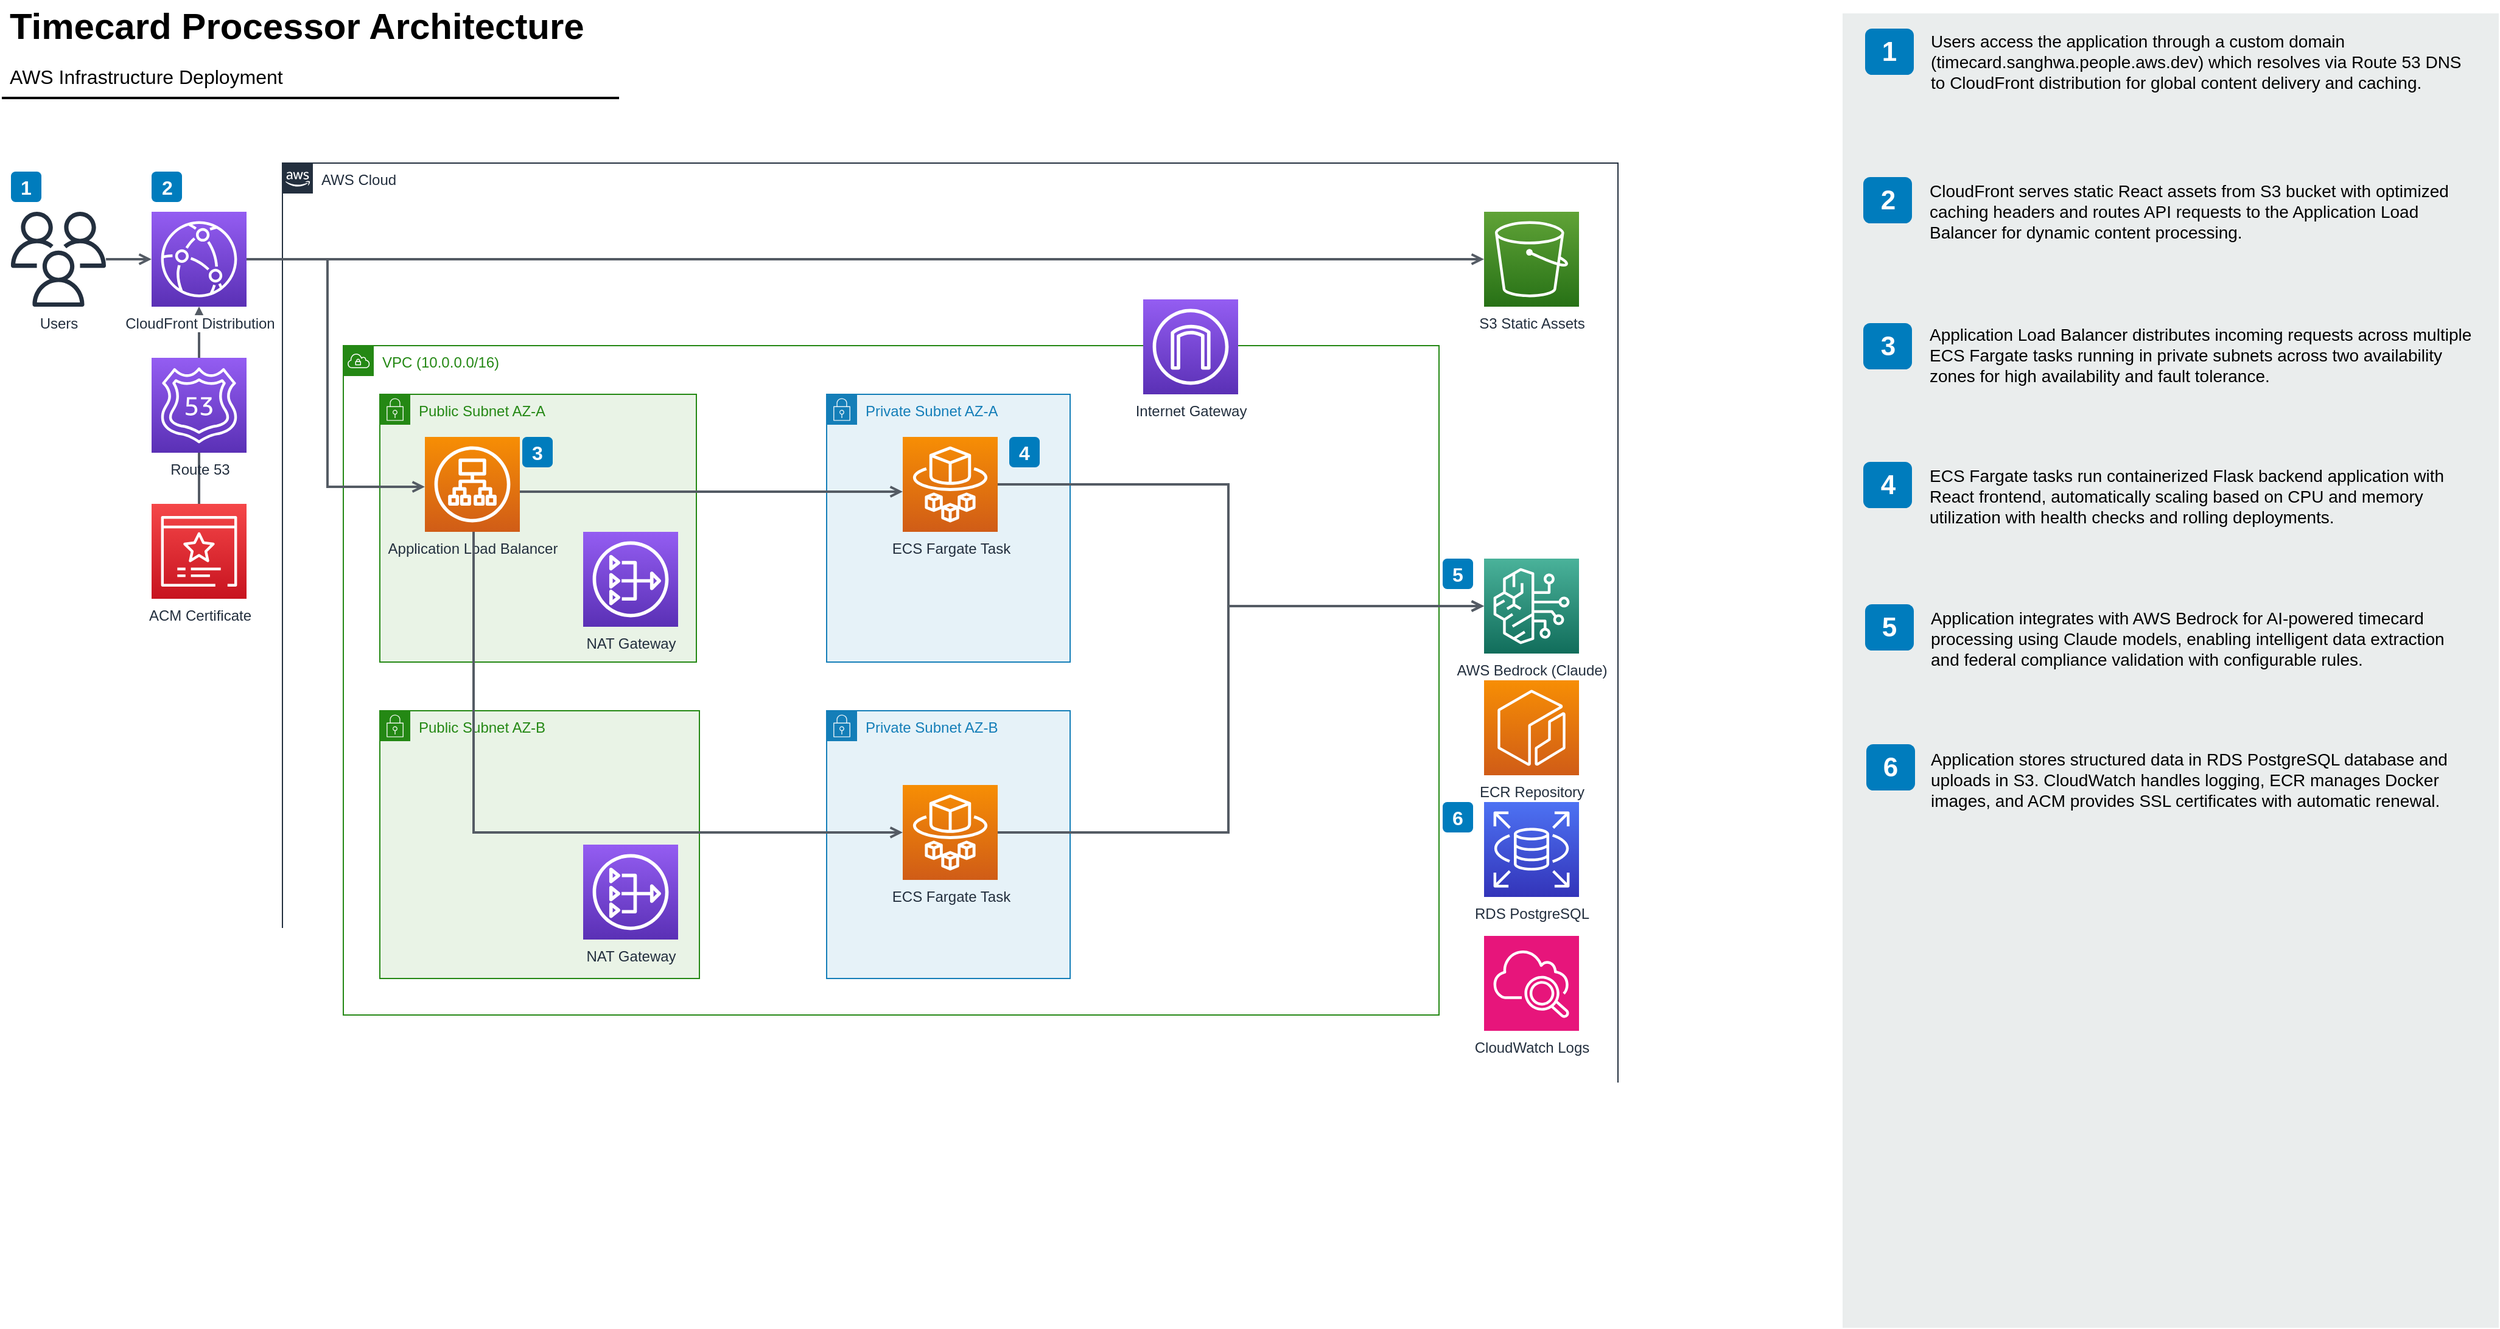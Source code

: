 <mxfile version="28.0.7">
  <diagram id="Ht1M8jgEwFfnCIfOTk4-" name="Page-1">
    <mxGraphModel dx="1912" dy="1069" grid="1" gridSize="10" guides="1" tooltips="1" connect="1" arrows="1" fold="1" page="1" pageScale="1" pageWidth="827" pageHeight="1169" math="0" shadow="0">
      <root>
        <mxCell id="0" />
        <mxCell id="1" parent="0" />
        <mxCell id="aws-cloud" value="AWS Cloud" style="points=[[0,0],[0.25,0],[0.5,0],[0.75,0],[1,0],[1,0.25],[1,0.5],[1,0.75],[1,1],[0.75,1],[0.5,1],[0.25,1],[0,1],[0,0.75],[0,0.5],[0,0.25]];outlineConnect=0;gradientColor=none;html=1;whiteSpace=wrap;fontSize=12;fontStyle=0;shape=mxgraph.aws4.group;grIcon=mxgraph.aws4.group_aws_cloud_alt;strokeColor=#232F3E;fillColor=none;verticalAlign=top;align=left;spacingLeft=30;fontColor=#232F3E;dashed=0;labelBackgroundColor=none;container=1;pointerEvents=0;collapsible=0;recursiveResize=0;" parent="1" vertex="1">
          <mxGeometry x="263" y="160" width="1097" height="757" as="geometry" />
        </mxCell>
        <mxCell id="vpc" value="VPC (10.0.0.0/16)" style="points=[[0,0],[0.25,0],[0.5,0],[0.75,0],[1,0],[1,0.25],[1,0.5],[1,0.75],[1,1],[0.75,1],[0.5,1],[0.25,1],[0,1],[0,0.75],[0,0.5],[0,0.25]];outlineConnect=0;gradientColor=none;html=1;whiteSpace=wrap;fontSize=12;fontStyle=0;shape=mxgraph.aws4.group;grIcon=mxgraph.aws4.group_vpc;strokeColor=#248814;fillColor=none;verticalAlign=top;align=left;spacingLeft=30;fontColor=#248814;dashed=0;labelBackgroundColor=none;container=1;pointerEvents=0;collapsible=0;recursiveResize=0;" parent="aws-cloud" vertex="1">
          <mxGeometry x="50" y="150" width="900" height="550" as="geometry" />
        </mxCell>
        <mxCell id="private-subnet-a" value="Private Subnet AZ-A" style="points=[[0,0],[0.25,0],[0.5,0],[0.75,0],[1,0],[1,0.25],[1,0.5],[1,0.75],[1,1],[0.75,1],[0.5,1],[0.25,1],[0,1],[0,0.75],[0,0.5],[0,0.25]];outlineConnect=0;gradientColor=none;html=1;whiteSpace=wrap;fontSize=12;fontStyle=0;shape=mxgraph.aws4.group;grIcon=mxgraph.aws4.group_security_group;strokeColor=#147EB8;fillColor=#E6F2F8;verticalAlign=top;align=left;spacingLeft=30;fontColor=#147EB8;dashed=0;labelBackgroundColor=none;container=1;pointerEvents=0;collapsible=0;recursiveResize=0;" parent="vpc" vertex="1">
          <mxGeometry x="397" y="40" width="200" height="220" as="geometry" />
        </mxCell>
        <mxCell id="ecs-task-a" value="ECS Fargate Task" style="outlineConnect=0;fontColor=#232F3E;gradientColor=#F78E04;gradientDirection=north;fillColor=#D05C17;strokeColor=#ffffff;dashed=0;verticalLabelPosition=bottom;verticalAlign=top;align=center;html=1;fontSize=12;fontStyle=0;aspect=fixed;shape=mxgraph.aws4.resourceIcon;resIcon=mxgraph.aws4.fargate;labelBackgroundColor=none;" parent="private-subnet-a" vertex="1">
          <mxGeometry x="62.5" y="35" width="78" height="78" as="geometry" />
        </mxCell>
        <mxCell id="flow4" value="4" style="rounded=1;whiteSpace=wrap;html=1;fillColor=#007CBD;strokeColor=none;fontColor=#FFFFFF;fontStyle=1;fontSize=16;labelBackgroundColor=none;" parent="private-subnet-a" vertex="1">
          <mxGeometry x="150" y="35" width="25" height="25" as="geometry" />
        </mxCell>
        <mxCell id="public-subnet-a" value="Public Subnet AZ-A" style="points=[[0,0],[0.25,0],[0.5,0],[0.75,0],[1,0],[1,0.25],[1,0.5],[1,0.75],[1,1],[0.75,1],[0.5,1],[0.25,1],[0,1],[0,0.75],[0,0.5],[0,0.25]];outlineConnect=0;gradientColor=none;html=1;whiteSpace=wrap;fontSize=12;fontStyle=0;shape=mxgraph.aws4.group;grIcon=mxgraph.aws4.group_security_group;strokeColor=#248814;fillColor=#E9F3E6;verticalAlign=top;align=left;spacingLeft=30;fontColor=#248814;dashed=0;labelBackgroundColor=none;container=1;pointerEvents=0;collapsible=0;recursiveResize=0;" parent="vpc" vertex="1">
          <mxGeometry x="30" y="40" width="260" height="220" as="geometry" />
        </mxCell>
        <mxCell id="alb" value="Application Load Balancer" style="outlineConnect=0;fontColor=#232F3E;gradientColor=#F78E04;gradientDirection=north;fillColor=#D05C17;strokeColor=#ffffff;dashed=0;verticalLabelPosition=bottom;verticalAlign=top;align=center;html=1;fontSize=12;fontStyle=0;aspect=fixed;shape=mxgraph.aws4.resourceIcon;resIcon=mxgraph.aws4.application_load_balancer;labelBackgroundColor=none;" parent="public-subnet-a" vertex="1">
          <mxGeometry x="37" y="35" width="78" height="78" as="geometry" />
        </mxCell>
        <mxCell id="nat-a" value="NAT Gateway" style="outlineConnect=0;fontColor=#232F3E;gradientColor=#945DF2;gradientDirection=north;fillColor=#5A30B5;strokeColor=#ffffff;dashed=0;verticalLabelPosition=bottom;verticalAlign=top;align=center;html=1;fontSize=12;fontStyle=0;aspect=fixed;shape=mxgraph.aws4.resourceIcon;resIcon=mxgraph.aws4.nat_gateway;labelBackgroundColor=none;" parent="public-subnet-a" vertex="1">
          <mxGeometry x="167" y="113" width="78" height="78" as="geometry" />
        </mxCell>
        <mxCell id="flow3" value="3" style="rounded=1;whiteSpace=wrap;html=1;fillColor=#007CBD;strokeColor=none;fontColor=#FFFFFF;fontStyle=1;fontSize=16;labelBackgroundColor=none;" parent="public-subnet-a" vertex="1">
          <mxGeometry x="117" y="35" width="25" height="25" as="geometry" />
        </mxCell>
        <mxCell id="public-subnet-b" value="Public Subnet AZ-B" style="points=[[0,0],[0.25,0],[0.5,0],[0.75,0],[1,0],[1,0.25],[1,0.5],[1,0.75],[1,1],[0.75,1],[0.5,1],[0.25,1],[0,1],[0,0.75],[0,0.5],[0,0.25]];outlineConnect=0;gradientColor=none;html=1;whiteSpace=wrap;fontSize=12;fontStyle=0;shape=mxgraph.aws4.group;grIcon=mxgraph.aws4.group_security_group;strokeColor=#248814;fillColor=#E9F3E6;verticalAlign=top;align=left;spacingLeft=30;fontColor=#248814;dashed=0;labelBackgroundColor=none;container=1;pointerEvents=0;collapsible=0;recursiveResize=0;" parent="vpc" vertex="1">
          <mxGeometry x="30" y="300" width="262.5" height="220" as="geometry" />
        </mxCell>
        <mxCell id="nat-b" value="NAT Gateway" style="outlineConnect=0;fontColor=#232F3E;gradientColor=#945DF2;gradientDirection=north;fillColor=#5A30B5;strokeColor=#ffffff;dashed=0;verticalLabelPosition=bottom;verticalAlign=top;align=center;html=1;fontSize=12;fontStyle=0;aspect=fixed;shape=mxgraph.aws4.resourceIcon;resIcon=mxgraph.aws4.nat_gateway;labelBackgroundColor=none;" parent="public-subnet-b" vertex="1">
          <mxGeometry x="167" y="110" width="78" height="78" as="geometry" />
        </mxCell>
        <mxCell id="private-subnet-b" value="Private Subnet AZ-B" style="points=[[0,0],[0.25,0],[0.5,0],[0.75,0],[1,0],[1,0.25],[1,0.5],[1,0.75],[1,1],[0.75,1],[0.5,1],[0.25,1],[0,1],[0,0.75],[0,0.5],[0,0.25]];outlineConnect=0;gradientColor=none;html=1;whiteSpace=wrap;fontSize=12;fontStyle=0;shape=mxgraph.aws4.group;grIcon=mxgraph.aws4.group_security_group;strokeColor=#147EB8;fillColor=#E6F2F8;verticalAlign=top;align=left;spacingLeft=30;fontColor=#147EB8;dashed=0;labelBackgroundColor=none;container=1;pointerEvents=0;collapsible=0;recursiveResize=0;" parent="vpc" vertex="1">
          <mxGeometry x="397" y="300" width="200" height="220" as="geometry" />
        </mxCell>
        <mxCell id="ecs-task-b" value="ECS Fargate Task" style="outlineConnect=0;fontColor=#232F3E;gradientColor=#F78E04;gradientDirection=north;fillColor=#D05C17;strokeColor=#ffffff;dashed=0;verticalLabelPosition=bottom;verticalAlign=top;align=center;html=1;fontSize=12;fontStyle=0;aspect=fixed;shape=mxgraph.aws4.resourceIcon;resIcon=mxgraph.aws4.fargate;labelBackgroundColor=none;" parent="private-subnet-b" vertex="1">
          <mxGeometry x="62.5" y="61" width="78" height="78" as="geometry" />
        </mxCell>
        <mxCell id="igw" value="Internet Gateway" style="outlineConnect=0;fontColor=#232F3E;gradientColor=#945DF2;gradientDirection=north;fillColor=#5A30B5;strokeColor=#ffffff;dashed=0;verticalLabelPosition=bottom;verticalAlign=top;align=center;html=1;fontSize=12;fontStyle=0;aspect=fixed;shape=mxgraph.aws4.resourceIcon;resIcon=mxgraph.aws4.internet_gateway;labelBackgroundColor=none;" parent="vpc" vertex="1">
          <mxGeometry x="657" y="-38" width="78" height="78" as="geometry" />
        </mxCell>
        <mxCell id="conn5" style="edgeStyle=elbowEdgeStyle;rounded=0;orthogonalLoop=1;jettySize=auto;html=1;endArrow=open;endFill=0;strokeColor=#545B64;strokeWidth=2;fontSize=14;" parent="vpc" source="alb" target="ecs-task-b" edge="1">
          <mxGeometry relative="1" as="geometry">
            <Array as="points">
              <mxPoint x="107" y="260" />
            </Array>
          </mxGeometry>
        </mxCell>
        <mxCell id="conn4" style="edgeStyle=elbowEdgeStyle;rounded=0;orthogonalLoop=1;jettySize=auto;html=1;endArrow=open;endFill=0;strokeColor=#545B64;strokeWidth=2;fontSize=14;" parent="vpc" source="alb" target="ecs-task-a" edge="1">
          <mxGeometry relative="1" as="geometry">
            <Array as="points">
              <mxPoint x="307" y="120" />
            </Array>
          </mxGeometry>
        </mxCell>
        <mxCell id="conn3" style="edgeStyle=elbowEdgeStyle;rounded=0;orthogonalLoop=1;jettySize=auto;html=1;endArrow=open;endFill=0;strokeColor=#545B64;strokeWidth=2;fontSize=14;" parent="vpc" source="cloudfront" edge="1">
          <mxGeometry relative="1" as="geometry">
            <mxPoint x="-79.5" y="-5" as="sourcePoint" />
            <mxPoint x="67" y="116" as="targetPoint" />
            <Array as="points">
              <mxPoint x="-13" y="116" />
            </Array>
          </mxGeometry>
        </mxCell>
        <mxCell id="s3-static" value="S3 Static Assets" style="outlineConnect=0;fontColor=#232F3E;gradientColor=#60A337;gradientDirection=north;fillColor=#277116;strokeColor=#ffffff;dashed=0;verticalLabelPosition=bottom;verticalAlign=top;align=center;html=1;fontSize=12;fontStyle=0;aspect=fixed;shape=mxgraph.aws4.resourceIcon;resIcon=mxgraph.aws4.s3;labelBackgroundColor=none;" parent="aws-cloud" vertex="1">
          <mxGeometry x="987" y="40" width="78" height="78" as="geometry" />
        </mxCell>
        <mxCell id="ecr" value="ECR Repository" style="outlineConnect=0;fontColor=#232F3E;gradientColor=#F78E04;gradientDirection=north;fillColor=#D05C17;strokeColor=#ffffff;dashed=0;verticalLabelPosition=bottom;verticalAlign=top;align=center;html=1;fontSize=12;fontStyle=0;aspect=fixed;shape=mxgraph.aws4.resourceIcon;resIcon=mxgraph.aws4.ecr;labelBackgroundColor=none;" parent="aws-cloud" vertex="1">
          <mxGeometry x="987" y="425" width="78" height="78" as="geometry" />
        </mxCell>
        <mxCell id="rds-database" value="RDS PostgreSQL" style="outlineConnect=0;fontColor=#232F3E;gradientColor=#4D72F3;gradientDirection=north;fillColor=#3334B9;strokeColor=#ffffff;dashed=0;verticalLabelPosition=bottom;verticalAlign=top;align=center;html=1;fontSize=12;fontStyle=0;aspect=fixed;shape=mxgraph.aws4.resourceIcon;resIcon=mxgraph.aws4.rds;labelBackgroundColor=none;" parent="aws-cloud" vertex="1">
          <mxGeometry x="987" y="525" width="78" height="78" as="geometry" />
        </mxCell>
        <mxCell id="bedrock" value="AWS Bedrock (Claude)" style="outlineConnect=0;fontColor=#232F3E;gradientColor=#4AB29A;gradientDirection=north;fillColor=#116D5B;strokeColor=#ffffff;dashed=0;verticalLabelPosition=bottom;verticalAlign=top;align=center;html=1;fontSize=12;fontStyle=0;aspect=fixed;shape=mxgraph.aws4.resourceIcon;resIcon=mxgraph.aws4.bedrock;labelBackgroundColor=none;" parent="aws-cloud" vertex="1">
          <mxGeometry x="987" y="325" width="78" height="78" as="geometry" />
        </mxCell>
        <mxCell id="conn6" style="edgeStyle=elbowEdgeStyle;rounded=0;orthogonalLoop=1;jettySize=auto;html=1;endArrow=open;endFill=0;strokeColor=#545B64;strokeWidth=2;fontSize=14;" parent="aws-cloud" source="ecs-task-a" target="bedrock" edge="1">
          <mxGeometry relative="1" as="geometry">
            <Array as="points">
              <mxPoint x="777" y="310" />
            </Array>
          </mxGeometry>
        </mxCell>
        <mxCell id="iF0pFWnpnpZznIBVtZ8Y-2" value="CloudWatch Logs" style="sketch=0;points=[[0,0,0],[0.25,0,0],[0.5,0,0],[0.75,0,0],[1,0,0],[0,1,0],[0.25,1,0],[0.5,1,0],[0.75,1,0],[1,1,0],[0,0.25,0],[0,0.5,0],[0,0.75,0],[1,0.25,0],[1,0.5,0],[1,0.75,0]];points=[[0,0,0],[0.25,0,0],[0.5,0,0],[0.75,0,0],[1,0,0],[0,1,0],[0.25,1,0],[0.5,1,0],[0.75,1,0],[1,1,0],[0,0.25,0],[0,0.5,0],[0,0.75,0],[1,0.25,0],[1,0.5,0],[1,0.75,0]];outlineConnect=0;fontColor=#232F3E;fillColor=#E7157B;strokeColor=#ffffff;dashed=0;verticalLabelPosition=bottom;verticalAlign=top;align=center;html=1;fontSize=12;fontStyle=0;aspect=fixed;shape=mxgraph.aws4.resourceIcon;resIcon=mxgraph.aws4.cloudwatch_2;" parent="aws-cloud" vertex="1">
          <mxGeometry x="987" y="635" width="78" height="78" as="geometry" />
        </mxCell>
        <mxCell id="iF0pFWnpnpZznIBVtZ8Y-7" style="edgeStyle=elbowEdgeStyle;rounded=0;orthogonalLoop=1;jettySize=auto;html=1;endArrow=open;endFill=0;strokeColor=#545B64;strokeWidth=2;fontSize=14;" parent="aws-cloud" source="ecs-task-b" target="bedrock" edge="1">
          <mxGeometry relative="1" as="geometry">
            <mxPoint x="727" y="560" as="sourcePoint" />
            <mxPoint x="1126" y="660" as="targetPoint" />
            <Array as="points">
              <mxPoint x="777" y="550" />
            </Array>
          </mxGeometry>
        </mxCell>
        <mxCell id="flow6" value="6" style="rounded=1;whiteSpace=wrap;html=1;fillColor=#007CBD;strokeColor=none;fontColor=#FFFFFF;fontStyle=1;fontSize=16;labelBackgroundColor=none;" parent="aws-cloud" vertex="1">
          <mxGeometry x="953" y="525" width="25" height="25" as="geometry" />
        </mxCell>
        <mxCell id="flow5" value="5" style="rounded=1;whiteSpace=wrap;html=1;fillColor=#007CBD;strokeColor=none;fontColor=#FFFFFF;fontStyle=1;fontSize=16;labelBackgroundColor=none;" parent="aws-cloud" vertex="1">
          <mxGeometry x="953" y="325" width="25" height="25" as="geometry" />
        </mxCell>
        <mxCell id="acm" value="ACM Certificate" style="outlineConnect=0;fontColor=#232F3E;gradientColor=#F54749;gradientDirection=north;fillColor=#C7131F;strokeColor=#ffffff;dashed=0;verticalLabelPosition=bottom;verticalAlign=top;align=center;html=1;fontSize=12;fontStyle=0;aspect=fixed;shape=mxgraph.aws4.resourceIcon;resIcon=mxgraph.aws4.certificate_manager_3;labelBackgroundColor=none;" parent="1" vertex="1">
          <mxGeometry x="155.5" y="440" width="78" height="78" as="geometry" />
        </mxCell>
        <mxCell id="users" value="Users" style="outlineConnect=0;fontColor=#232F3E;gradientColor=none;fillColor=#232F3E;strokeColor=none;dashed=0;verticalLabelPosition=bottom;verticalAlign=top;align=center;html=1;fontSize=12;fontStyle=0;aspect=fixed;pointerEvents=1;shape=mxgraph.aws4.users;labelBackgroundColor=none;" parent="1" vertex="1">
          <mxGeometry x="40" y="200" width="78" height="78" as="geometry" />
        </mxCell>
        <mxCell id="conn1" style="edgeStyle=elbowEdgeStyle;rounded=0;orthogonalLoop=1;jettySize=auto;html=1;endArrow=open;endFill=0;strokeColor=#545B64;strokeWidth=2;fontSize=14;" parent="1" source="users" target="cloudfront" edge="1">
          <mxGeometry relative="1" as="geometry" />
        </mxCell>
        <mxCell id="conn8" style="edgeStyle=elbowEdgeStyle;rounded=0;orthogonalLoop=1;jettySize=auto;html=1;endArrow=open;endFill=0;strokeColor=#545B64;strokeWidth=2;fontSize=14;" parent="1" source="route53" target="cloudfront" edge="1">
          <mxGeometry relative="1" as="geometry" />
        </mxCell>
        <mxCell id="conn9" style="edgeStyle=elbowEdgeStyle;rounded=0;orthogonalLoop=1;jettySize=auto;html=1;endArrow=open;endFill=0;strokeColor=#545B64;strokeWidth=2;fontSize=14;" parent="1" source="acm" target="cloudfront" edge="1">
          <mxGeometry relative="1" as="geometry" />
        </mxCell>
        <mxCell id="panel" value="" style="rounded=0;whiteSpace=wrap;html=1;fillColor=#EAEDED;fontSize=22;fontColor=#FFFFFF;strokeColor=none;labelBackgroundColor=none;" parent="1" vertex="1">
          <mxGeometry x="1544.5" y="37" width="539" height="1080" as="geometry" />
        </mxCell>
        <mxCell id="title" value="Timecard Processor Architecture" style="text;html=1;resizable=0;points=[];autosize=1;align=left;verticalAlign=top;spacingTop=-4;fontSize=30;fontStyle=1;labelBackgroundColor=none;" parent="1" vertex="1">
          <mxGeometry x="36.5" y="26.5" width="400" height="40" as="geometry" />
        </mxCell>
        <mxCell id="subtitle" value="AWS Infrastructure Deployment" style="text;html=1;resizable=0;points=[];autosize=1;align=left;verticalAlign=top;spacingTop=-4;fontSize=16;labelBackgroundColor=none;" parent="1" vertex="1">
          <mxGeometry x="36.5" y="76.5" width="250" height="20" as="geometry" />
        </mxCell>
        <mxCell id="line" value="" style="line;strokeWidth=2;html=1;fontSize=14;labelBackgroundColor=none;" parent="1" vertex="1">
          <mxGeometry x="32.5" y="101.5" width="1060" height="10" as="geometry" />
        </mxCell>
        <mxCell id="step1" value="1" style="rounded=1;whiteSpace=wrap;html=1;fillColor=#007CBD;strokeColor=none;fontColor=#FFFFFF;fontStyle=1;fontSize=22;labelBackgroundColor=none;" parent="1" vertex="1">
          <mxGeometry x="1563" y="49.5" width="40" height="38" as="geometry" />
        </mxCell>
        <mxCell id="step2" value="2" style="rounded=1;whiteSpace=wrap;html=1;fillColor=#007CBD;strokeColor=none;fontColor=#FFFFFF;fontStyle=1;fontSize=22;labelBackgroundColor=none;" parent="1" vertex="1">
          <mxGeometry x="1561.5" y="171.5" width="40" height="38" as="geometry" />
        </mxCell>
        <mxCell id="step3" value="3" style="rounded=1;whiteSpace=wrap;html=1;fillColor=#007CBD;strokeColor=none;fontColor=#FFFFFF;fontStyle=1;fontSize=22;labelBackgroundColor=none;" parent="1" vertex="1">
          <mxGeometry x="1561.5" y="291.5" width="40" height="38" as="geometry" />
        </mxCell>
        <mxCell id="step4" value="4" style="rounded=1;whiteSpace=wrap;html=1;fillColor=#007CBD;strokeColor=none;fontColor=#FFFFFF;fontStyle=1;fontSize=22;labelBackgroundColor=none;" parent="1" vertex="1">
          <mxGeometry x="1561.5" y="405.5" width="40" height="38" as="geometry" />
        </mxCell>
        <mxCell id="step5" value="5" style="rounded=1;whiteSpace=wrap;html=1;fillColor=#007CBD;strokeColor=none;fontColor=#FFFFFF;fontStyle=1;fontSize=22;labelBackgroundColor=none;" parent="1" vertex="1">
          <mxGeometry x="1563" y="522.5" width="40" height="38" as="geometry" />
        </mxCell>
        <mxCell id="step6" value="6" style="rounded=1;whiteSpace=wrap;html=1;fillColor=#007CBD;strokeColor=none;fontColor=#FFFFFF;fontStyle=1;fontSize=22;labelBackgroundColor=none;" parent="1" vertex="1">
          <mxGeometry x="1564" y="637.5" width="40" height="38" as="geometry" />
        </mxCell>
        <mxCell id="desc1" value="Users access the application through a custom domain (timecard.sanghwa.people.aws.dev) which resolves via Route 53 DNS to CloudFront distribution for global content delivery and caching." style="text;html=1;align=left;verticalAlign=top;spacingTop=-4;fontSize=14;labelBackgroundColor=none;whiteSpace=wrap;" parent="1" vertex="1">
          <mxGeometry x="1614.5" y="49" width="449" height="118" as="geometry" />
        </mxCell>
        <mxCell id="desc2" value="CloudFront serves static React assets from S3 bucket with optimized caching headers and routes API requests to the Application Load Balancer for dynamic content processing." style="text;html=1;align=left;verticalAlign=top;spacingTop=-4;fontSize=14;labelBackgroundColor=none;whiteSpace=wrap;" parent="1" vertex="1">
          <mxGeometry x="1613.5" y="172" width="450" height="115" as="geometry" />
        </mxCell>
        <mxCell id="desc3" value="Application Load Balancer distributes incoming requests across multiple ECS Fargate tasks running in private subnets across two availability zones for high availability and fault tolerance." style="text;html=1;align=left;verticalAlign=top;spacingTop=-4;fontSize=14;labelBackgroundColor=none;whiteSpace=wrap;" parent="1" vertex="1">
          <mxGeometry x="1613.5" y="290" width="450" height="117" as="geometry" />
        </mxCell>
        <mxCell id="desc4" value="ECS Fargate tasks run containerized Flask backend application with React frontend, automatically scaling based on CPU and memory utilization with health checks and rolling deployments." style="text;html=1;align=left;verticalAlign=top;spacingTop=-4;fontSize=14;labelBackgroundColor=none;whiteSpace=wrap;" parent="1" vertex="1">
          <mxGeometry x="1613.5" y="406" width="450" height="121" as="geometry" />
        </mxCell>
        <mxCell id="desc5" value="Application integrates with AWS Bedrock for AI-powered timecard processing using Claude models, enabling intelligent data extraction and federal compliance validation with configurable rules." style="text;html=1;align=left;verticalAlign=top;spacingTop=-4;fontSize=14;labelBackgroundColor=none;whiteSpace=wrap;" parent="1" vertex="1">
          <mxGeometry x="1614.5" y="523" width="449" height="114" as="geometry" />
        </mxCell>
        <mxCell id="desc6" value="Application stores structured data in RDS PostgreSQL database and uploads in S3. CloudWatch handles logging, ECR manages Docker images, and ACM provides SSL certificates with automatic renewal." style="text;html=1;align=left;verticalAlign=top;spacingTop=-4;fontSize=14;labelBackgroundColor=none;whiteSpace=wrap;" parent="1" vertex="1">
          <mxGeometry x="1614.5" y="639" width="450" height="118" as="geometry" />
        </mxCell>
        <mxCell id="route53" value="Route 53" style="outlineConnect=0;fontColor=#232F3E;gradientColor=#945DF2;gradientDirection=north;fillColor=#5A30B5;strokeColor=#ffffff;dashed=0;verticalLabelPosition=bottom;verticalAlign=top;align=center;html=1;fontSize=12;fontStyle=0;aspect=fixed;shape=mxgraph.aws4.resourceIcon;resIcon=mxgraph.aws4.route_53;labelBackgroundColor=none;" parent="1" vertex="1">
          <mxGeometry x="155.5" y="320" width="78" height="78" as="geometry" />
        </mxCell>
        <mxCell id="cloudfront" value="&lt;span style=&quot;background-color: light-dark(#ffffff, var(--ge-dark-color, #121212));&quot;&gt;CloudFront Distribution&lt;/span&gt;" style="outlineConnect=0;fontColor=#232F3E;gradientColor=#945DF2;gradientDirection=north;fillColor=#5A30B5;strokeColor=#ffffff;dashed=0;verticalLabelPosition=bottom;verticalAlign=top;align=center;html=1;fontSize=12;fontStyle=0;aspect=fixed;shape=mxgraph.aws4.resourceIcon;resIcon=mxgraph.aws4.cloudfront;labelBackgroundColor=none;" parent="1" vertex="1">
          <mxGeometry x="155.5" y="200" width="78" height="78" as="geometry" />
        </mxCell>
        <mxCell id="iF0pFWnpnpZznIBVtZ8Y-3" style="edgeStyle=elbowEdgeStyle;rounded=0;orthogonalLoop=1;jettySize=auto;html=1;endArrow=open;endFill=0;strokeColor=#545B64;strokeWidth=2;fontSize=14;" parent="1" source="cloudfront" target="s3-static" edge="1">
          <mxGeometry relative="1" as="geometry">
            <mxPoint x="313.5" y="215" as="sourcePoint" />
            <mxPoint x="454.5" y="450" as="targetPoint" />
            <Array as="points">
              <mxPoint x="300" y="239" />
            </Array>
          </mxGeometry>
        </mxCell>
        <mxCell id="flow1" value="1" style="rounded=1;whiteSpace=wrap;html=1;fillColor=#007CBD;strokeColor=none;fontColor=#FFFFFF;fontStyle=1;fontSize=16;labelBackgroundColor=none;" parent="1" vertex="1">
          <mxGeometry x="40" y="167" width="25" height="25" as="geometry" />
        </mxCell>
        <mxCell id="flow2" value="2" style="rounded=1;whiteSpace=wrap;html=1;fillColor=#007CBD;strokeColor=none;fontColor=#FFFFFF;fontStyle=1;fontSize=16;labelBackgroundColor=none;" parent="1" vertex="1">
          <mxGeometry x="155.5" y="167" width="25" height="25" as="geometry" />
        </mxCell>
      </root>
    </mxGraphModel>
  </diagram>
</mxfile>
